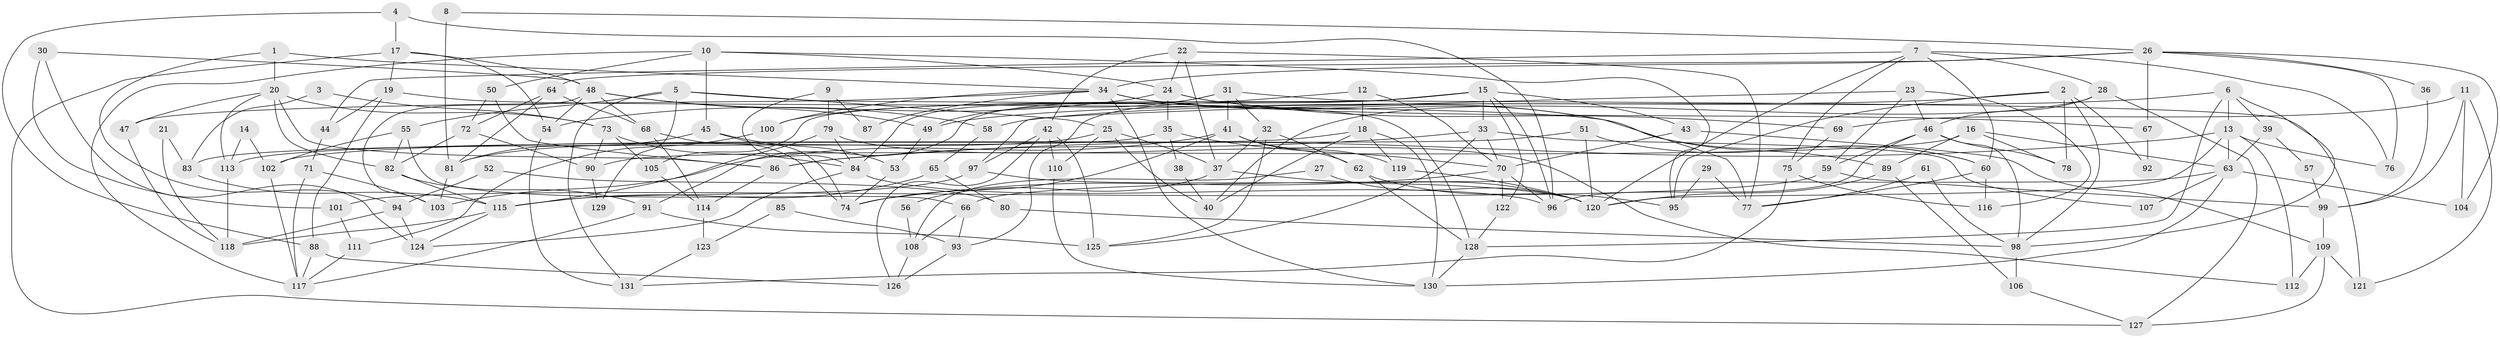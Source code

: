 // Generated by graph-tools (version 1.1) at 2025/02/03/09/25 03:02:04]
// undirected, 131 vertices, 262 edges
graph export_dot {
graph [start="1"]
  node [color=gray90,style=filled];
  1;
  2;
  3;
  4;
  5;
  6;
  7;
  8;
  9;
  10;
  11;
  12;
  13;
  14;
  15;
  16;
  17;
  18;
  19;
  20;
  21;
  22;
  23;
  24;
  25;
  26;
  27;
  28;
  29;
  30;
  31;
  32;
  33;
  34;
  35;
  36;
  37;
  38;
  39;
  40;
  41;
  42;
  43;
  44;
  45;
  46;
  47;
  48;
  49;
  50;
  51;
  52;
  53;
  54;
  55;
  56;
  57;
  58;
  59;
  60;
  61;
  62;
  63;
  64;
  65;
  66;
  67;
  68;
  69;
  70;
  71;
  72;
  73;
  74;
  75;
  76;
  77;
  78;
  79;
  80;
  81;
  82;
  83;
  84;
  85;
  86;
  87;
  88;
  89;
  90;
  91;
  92;
  93;
  94;
  95;
  96;
  97;
  98;
  99;
  100;
  101;
  102;
  103;
  104;
  105;
  106;
  107;
  108;
  109;
  110;
  111;
  112;
  113;
  114;
  115;
  116;
  117;
  118;
  119;
  120;
  121;
  122;
  123;
  124;
  125;
  126;
  127;
  128;
  129;
  130;
  131;
  1 -- 20;
  1 -- 34;
  1 -- 94;
  2 -- 49;
  2 -- 78;
  2 -- 92;
  2 -- 95;
  2 -- 98;
  3 -- 83;
  3 -- 73;
  4 -- 17;
  4 -- 96;
  4 -- 88;
  5 -- 128;
  5 -- 25;
  5 -- 55;
  5 -- 129;
  5 -- 131;
  6 -- 13;
  6 -- 128;
  6 -- 39;
  6 -- 58;
  6 -- 98;
  7 -- 28;
  7 -- 44;
  7 -- 60;
  7 -- 75;
  7 -- 76;
  7 -- 120;
  8 -- 81;
  8 -- 26;
  9 -- 79;
  9 -- 84;
  9 -- 87;
  10 -- 95;
  10 -- 117;
  10 -- 24;
  10 -- 45;
  10 -- 50;
  11 -- 104;
  11 -- 69;
  11 -- 99;
  11 -- 121;
  12 -- 18;
  12 -- 70;
  12 -- 91;
  13 -- 76;
  13 -- 120;
  13 -- 63;
  13 -- 86;
  13 -- 112;
  14 -- 102;
  14 -- 113;
  15 -- 96;
  15 -- 93;
  15 -- 33;
  15 -- 43;
  15 -- 100;
  15 -- 105;
  15 -- 122;
  16 -- 63;
  16 -- 89;
  16 -- 78;
  16 -- 90;
  17 -- 54;
  17 -- 19;
  17 -- 48;
  17 -- 127;
  18 -- 119;
  18 -- 130;
  18 -- 40;
  18 -- 113;
  19 -- 88;
  19 -- 60;
  19 -- 44;
  20 -- 73;
  20 -- 86;
  20 -- 47;
  20 -- 82;
  20 -- 113;
  21 -- 118;
  21 -- 83;
  22 -- 42;
  22 -- 77;
  22 -- 24;
  22 -- 37;
  23 -- 116;
  23 -- 46;
  23 -- 59;
  23 -- 97;
  24 -- 35;
  24 -- 54;
  24 -- 69;
  24 -- 77;
  25 -- 40;
  25 -- 81;
  25 -- 37;
  25 -- 110;
  26 -- 34;
  26 -- 64;
  26 -- 36;
  26 -- 67;
  26 -- 76;
  26 -- 104;
  27 -- 120;
  27 -- 108;
  28 -- 127;
  28 -- 46;
  28 -- 40;
  29 -- 77;
  29 -- 95;
  30 -- 48;
  30 -- 124;
  30 -- 101;
  31 -- 32;
  31 -- 121;
  31 -- 41;
  31 -- 49;
  31 -- 84;
  32 -- 62;
  32 -- 37;
  32 -- 125;
  33 -- 125;
  33 -- 70;
  33 -- 86;
  33 -- 107;
  34 -- 89;
  34 -- 47;
  34 -- 67;
  34 -- 87;
  34 -- 100;
  34 -- 130;
  35 -- 70;
  35 -- 38;
  35 -- 83;
  36 -- 99;
  37 -- 56;
  37 -- 120;
  38 -- 40;
  39 -- 63;
  39 -- 57;
  41 -- 74;
  41 -- 62;
  41 -- 103;
  41 -- 119;
  42 -- 97;
  42 -- 125;
  42 -- 110;
  42 -- 126;
  43 -- 109;
  43 -- 70;
  44 -- 71;
  45 -- 53;
  45 -- 74;
  45 -- 81;
  46 -- 98;
  46 -- 96;
  46 -- 59;
  46 -- 78;
  47 -- 118;
  48 -- 103;
  48 -- 49;
  48 -- 54;
  48 -- 58;
  48 -- 68;
  49 -- 53;
  50 -- 86;
  50 -- 72;
  51 -- 102;
  51 -- 120;
  51 -- 60;
  52 -- 80;
  52 -- 94;
  53 -- 74;
  54 -- 131;
  55 -- 82;
  55 -- 66;
  55 -- 102;
  56 -- 108;
  57 -- 99;
  58 -- 65;
  59 -- 99;
  59 -- 101;
  60 -- 77;
  60 -- 116;
  61 -- 98;
  61 -- 77;
  62 -- 128;
  62 -- 95;
  63 -- 130;
  63 -- 66;
  63 -- 104;
  63 -- 107;
  64 -- 68;
  64 -- 72;
  64 -- 81;
  65 -- 115;
  65 -- 80;
  66 -- 93;
  66 -- 108;
  67 -- 92;
  68 -- 74;
  68 -- 114;
  69 -- 75;
  70 -- 74;
  70 -- 96;
  70 -- 122;
  71 -- 103;
  71 -- 117;
  72 -- 82;
  72 -- 90;
  73 -- 105;
  73 -- 90;
  73 -- 84;
  75 -- 131;
  75 -- 116;
  79 -- 115;
  79 -- 84;
  79 -- 112;
  80 -- 98;
  81 -- 103;
  82 -- 115;
  82 -- 91;
  83 -- 115;
  84 -- 96;
  84 -- 124;
  85 -- 123;
  85 -- 93;
  86 -- 114;
  88 -- 117;
  88 -- 126;
  89 -- 120;
  89 -- 106;
  90 -- 129;
  91 -- 117;
  91 -- 125;
  93 -- 126;
  94 -- 118;
  94 -- 124;
  97 -- 120;
  97 -- 115;
  98 -- 106;
  99 -- 109;
  100 -- 111;
  101 -- 111;
  102 -- 117;
  105 -- 114;
  106 -- 127;
  108 -- 126;
  109 -- 112;
  109 -- 121;
  109 -- 127;
  110 -- 130;
  111 -- 117;
  113 -- 118;
  114 -- 123;
  115 -- 124;
  115 -- 118;
  119 -- 120;
  122 -- 128;
  123 -- 131;
  128 -- 130;
}
